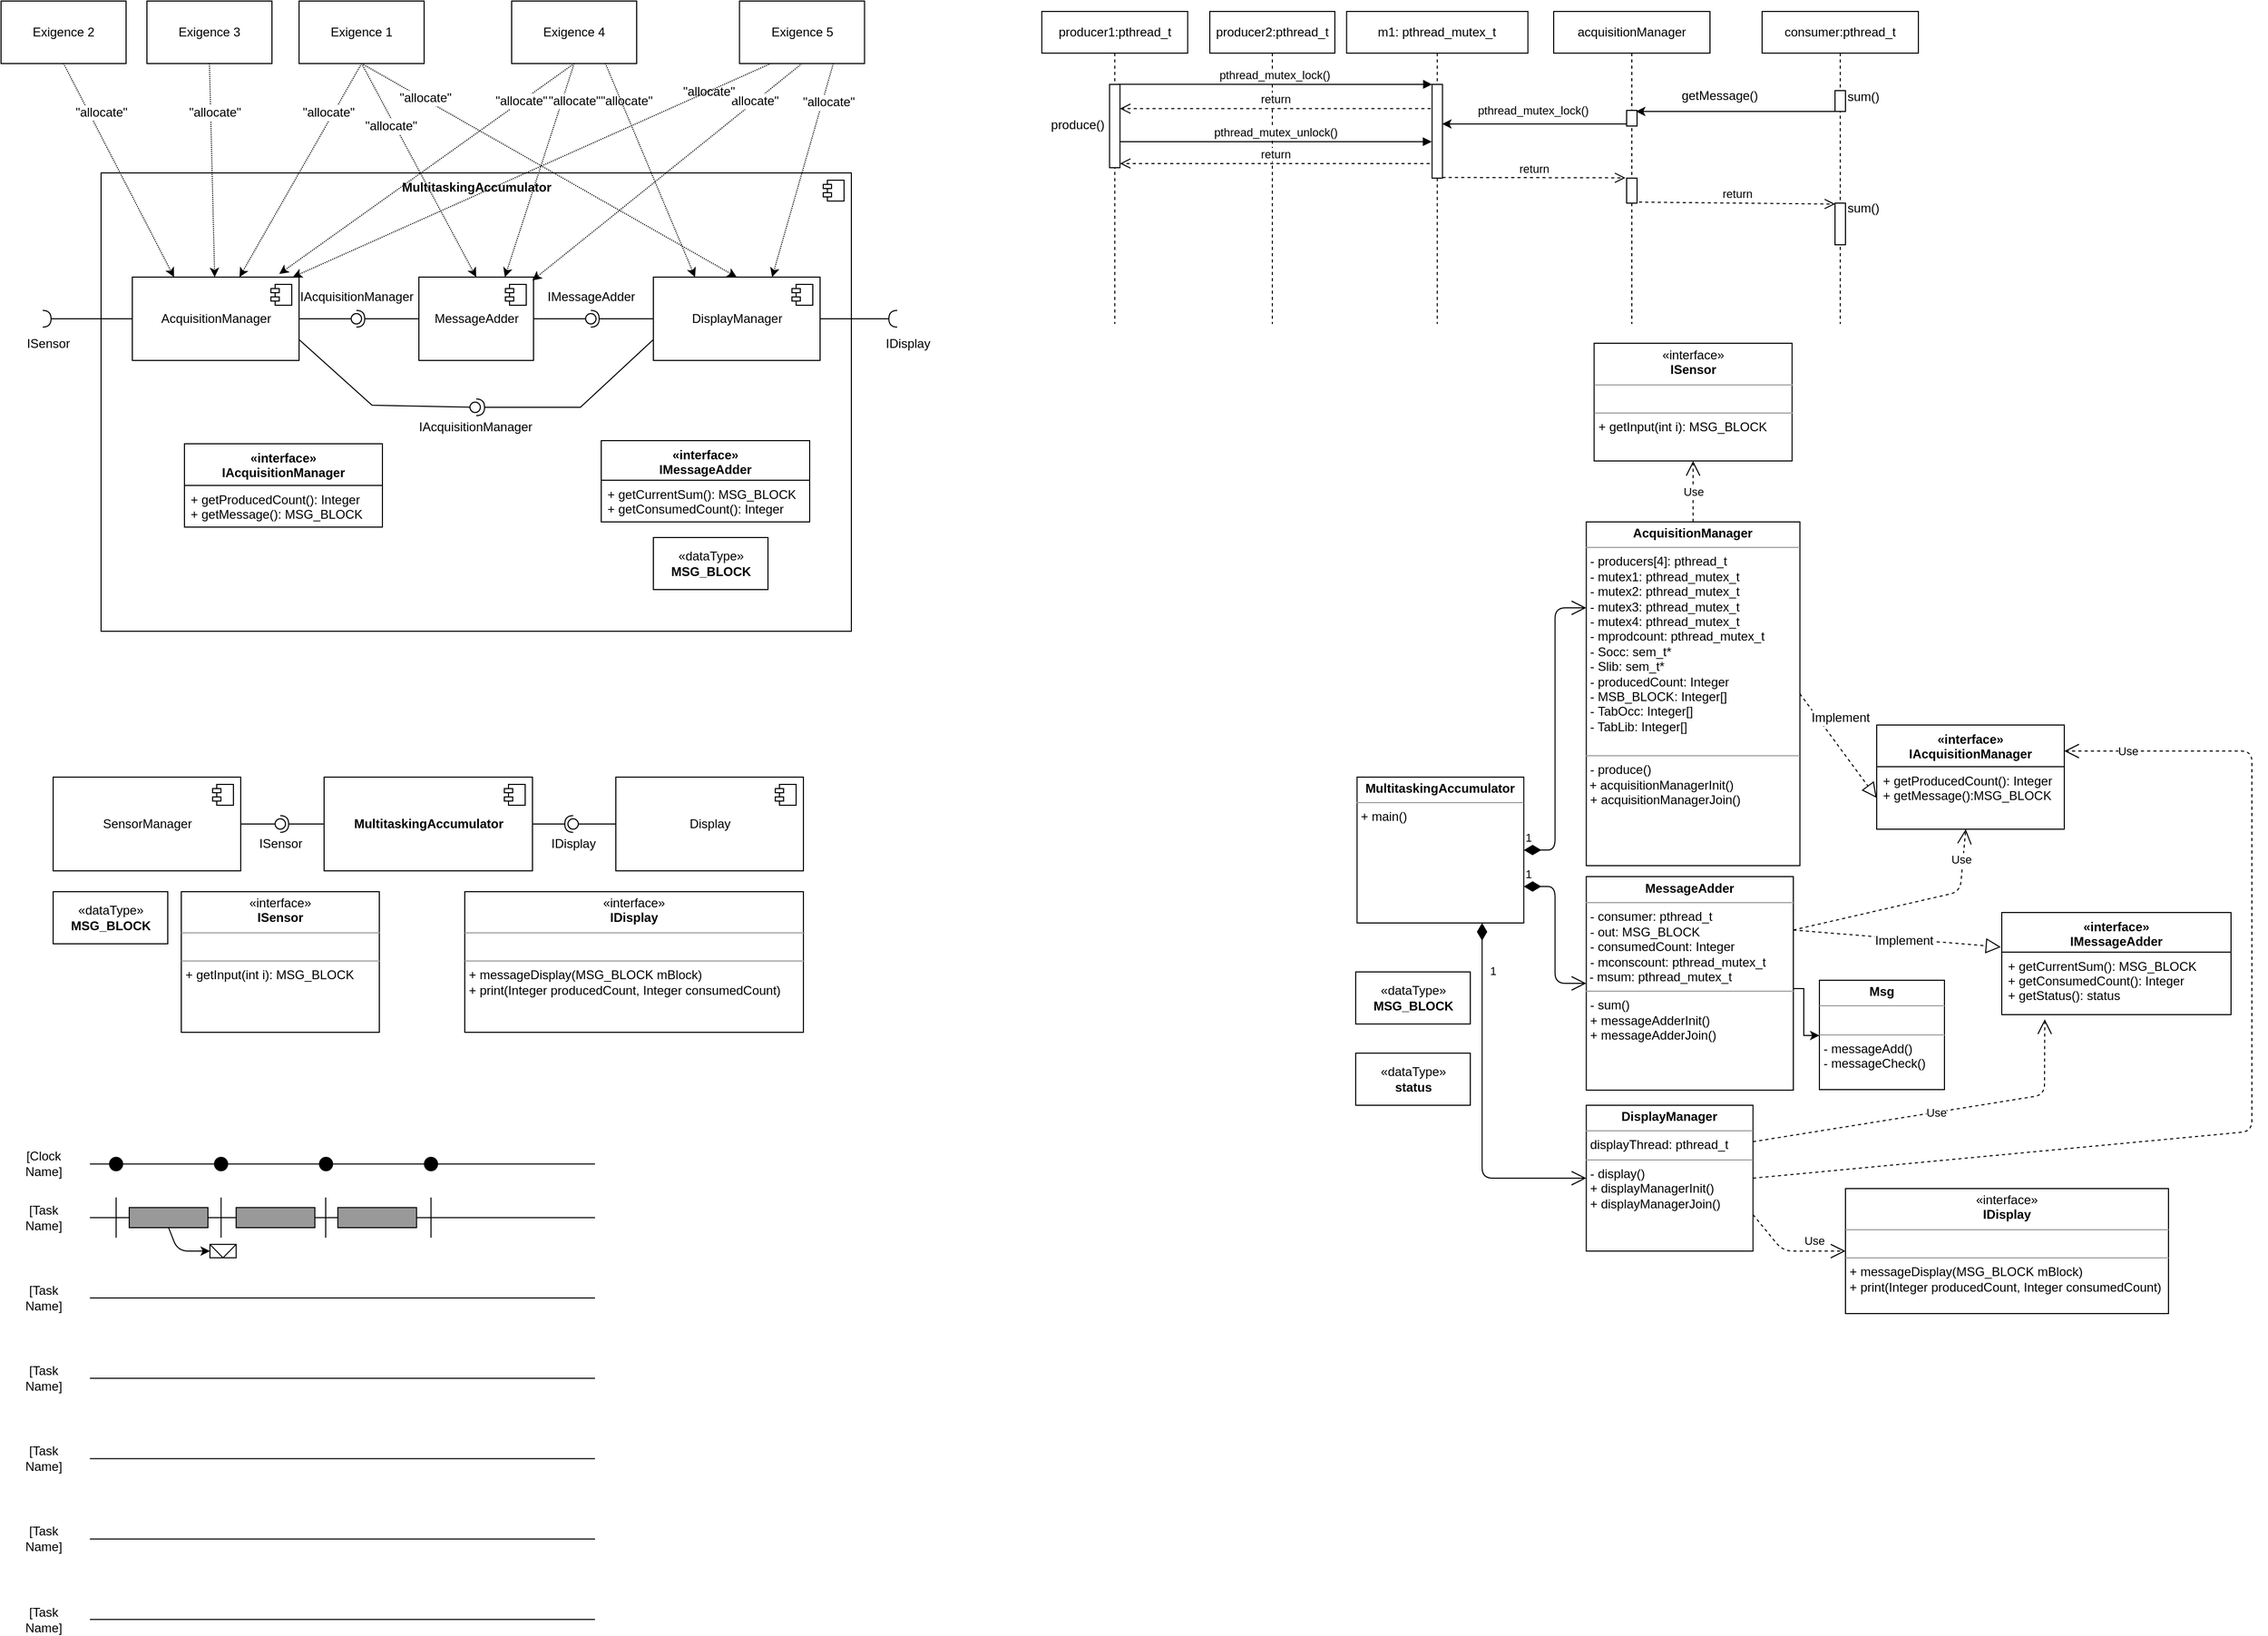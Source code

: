 <mxfile version="22.1.4" type="device">
  <diagram id="yeaqu1F34kHPNHF6mssP" name="Exercice Principal">
    <mxGraphModel dx="2959" dy="1809" grid="1" gridSize="10" guides="1" tooltips="1" connect="1" arrows="1" fold="1" page="1" pageScale="1" pageWidth="850" pageHeight="1100" math="0" shadow="0">
      <root>
        <mxCell id="0" />
        <mxCell id="1" parent="0" />
        <mxCell id="nDVz6QAk0CL7eOiTC_jA-3" value="" style="edgeStyle=orthogonalEdgeStyle;rounded=0;orthogonalLoop=1;jettySize=auto;html=1;" parent="1" source="fEL-3-x19ATJo7vxv6HR-24" target="nDVz6QAk0CL7eOiTC_jA-1" edge="1">
          <mxGeometry relative="1" as="geometry">
            <Array as="points">
              <mxPoint x="160" y="-12" />
              <mxPoint x="160" y="33" />
            </Array>
          </mxGeometry>
        </mxCell>
        <mxCell id="fEL-3-x19ATJo7vxv6HR-24" value="&lt;p style=&quot;margin: 0px ; margin-top: 4px ; text-align: center&quot;&gt;&lt;b&gt;MessageAdder&lt;/b&gt;&lt;/p&gt;&lt;hr size=&quot;1&quot;&gt;&lt;p style=&quot;margin: 0px ; margin-left: 4px&quot;&gt;- consumer: pthread_t&lt;/p&gt;&lt;p style=&quot;margin: 0px ; margin-left: 4px&quot;&gt;-&amp;nbsp;out&lt;span style=&quot;background-color: initial;&quot;&gt;: MSG_BLOCK&lt;/span&gt;&lt;/p&gt;&lt;p style=&quot;margin: 0px ; margin-left: 4px&quot;&gt;- consumedCount: Integer&lt;/p&gt;&lt;p style=&quot;margin: 0px ; margin-left: 4px&quot;&gt;-&amp;nbsp;mconscount:&amp;nbsp;pthread_mutex_t&lt;/p&gt;&amp;nbsp;- msum: pthread_mutex_t&lt;br&gt;&lt;hr size=&quot;1&quot;&gt;&lt;p style=&quot;margin: 0px ; margin-left: 4px&quot;&gt;- sum()&lt;/p&gt;&lt;p style=&quot;margin: 0px ; margin-left: 4px&quot;&gt;&lt;span&gt;+ messageAdderInit()&lt;/span&gt;&lt;br&gt;&lt;/p&gt;&lt;p style=&quot;margin: 0px ; margin-left: 4px&quot;&gt;+ messageAdderJoin()&lt;br&gt;&lt;/p&gt;" style="verticalAlign=top;align=left;overflow=fill;fontSize=12;fontFamily=Helvetica;html=1;shadow=0;" parent="1" vertex="1">
          <mxGeometry x="-48.71" y="-119.5" width="198.71" height="205" as="geometry" />
        </mxCell>
        <mxCell id="fEL-3-x19ATJo7vxv6HR-27" value="&lt;p style=&quot;margin: 0px ; margin-top: 4px ; text-align: center&quot;&gt;&lt;b&gt;MultitaskingAccumulator&lt;/b&gt;&lt;/p&gt;&lt;hr size=&quot;1&quot;&gt;&lt;p style=&quot;margin: 0px ; margin-left: 4px&quot;&gt;+ main()&lt;/p&gt;" style="verticalAlign=top;align=left;overflow=fill;fontSize=12;fontFamily=Helvetica;html=1;shadow=0;" parent="1" vertex="1">
          <mxGeometry x="-268.71" y="-215" width="160" height="140" as="geometry" />
        </mxCell>
        <mxCell id="fEL-3-x19ATJo7vxv6HR-35" value="1" style="endArrow=open;html=1;endSize=12;startArrow=diamondThin;startSize=14;startFill=1;edgeStyle=orthogonalEdgeStyle;align=left;verticalAlign=bottom;fillColor=#000000;entryX=0;entryY=0.25;entryDx=0;entryDy=0;exitX=1;exitY=0.5;exitDx=0;exitDy=0;" parent="1" source="fEL-3-x19ATJo7vxv6HR-27" target="fEL-3-x19ATJo7vxv6HR-54" edge="1">
          <mxGeometry x="-1" y="3" relative="1" as="geometry">
            <mxPoint x="-248.71" y="-15" as="sourcePoint" />
            <mxPoint x="-88.71" y="-15" as="targetPoint" />
          </mxGeometry>
        </mxCell>
        <mxCell id="fEL-3-x19ATJo7vxv6HR-39" value="1" style="endArrow=open;html=1;endSize=12;startArrow=diamondThin;startSize=14;startFill=1;edgeStyle=orthogonalEdgeStyle;align=left;verticalAlign=bottom;fillColor=#000000;exitX=1;exitY=0.75;exitDx=0;exitDy=0;" parent="1" source="fEL-3-x19ATJo7vxv6HR-27" target="fEL-3-x19ATJo7vxv6HR-24" edge="1">
          <mxGeometry x="-1" y="3" relative="1" as="geometry">
            <mxPoint x="-98.71" y="-135" as="sourcePoint" />
            <mxPoint x="-38.71" y="-172" as="targetPoint" />
          </mxGeometry>
        </mxCell>
        <mxCell id="fEL-3-x19ATJo7vxv6HR-54" value="&lt;p style=&quot;margin: 0px ; margin-top: 4px ; text-align: center&quot;&gt;&lt;b&gt;AcquisitionManager&lt;/b&gt;&lt;/p&gt;&lt;hr size=&quot;1&quot;&gt;&lt;p style=&quot;margin: 0px ; margin-left: 4px&quot;&gt;- producers[4]: pthread_t&lt;/p&gt;&lt;p style=&quot;border-color: var(--border-color); margin: 0px 0px 0px 4px;&quot;&gt;- mutex1: pthread_mutex_t&lt;/p&gt;&lt;p style=&quot;border-color: var(--border-color); margin: 0px 0px 0px 4px;&quot;&gt;- mutex2: pthread_mutex_t&lt;/p&gt;&lt;p style=&quot;border-color: var(--border-color); margin: 0px 0px 0px 4px;&quot;&gt;- mutex3: pthread_mutex_t&lt;/p&gt;&lt;p style=&quot;border-color: var(--border-color); margin: 0px 0px 0px 4px;&quot;&gt;- mutex4: pthread_mutex_t&lt;/p&gt;&lt;p style=&quot;border-color: var(--border-color); margin: 0px 0px 0px 4px;&quot;&gt;-&amp;nbsp;mprodcount: pthread_mutex_t&lt;/p&gt;&lt;p style=&quot;border-color: var(--border-color); margin: 0px 0px 0px 4px;&quot;&gt;- Socc: sem_t*&lt;/p&gt;&lt;p style=&quot;border-color: var(--border-color); margin: 0px 0px 0px 4px;&quot;&gt;- Slib: sem_t*&lt;/p&gt;&lt;p style=&quot;margin: 0px ; margin-left: 4px&quot;&gt;&lt;span style=&quot;background-color: initial;&quot;&gt;- producedCount: Integer&lt;/span&gt;&lt;/p&gt;&lt;p style=&quot;margin: 0px ; margin-left: 4px&quot;&gt;- MSB_BLOCK: Integer[]&lt;br&gt;&lt;/p&gt;&lt;p style=&quot;margin: 0px ; margin-left: 4px&quot;&gt;-&amp;nbsp;TabOcc: Integer[]&lt;/p&gt;&lt;p style=&quot;margin: 0px ; margin-left: 4px&quot;&gt;- TabLib: Integer[]&lt;/p&gt;&lt;p style=&quot;margin: 0px ; margin-left: 4px&quot;&gt;&lt;br&gt;&lt;/p&gt;&lt;hr size=&quot;1&quot;&gt;&lt;p style=&quot;margin: 0px ; margin-left: 4px&quot;&gt;- produce()&lt;/p&gt;&amp;nbsp;+ acquisitionManagerInit()&lt;br&gt;&lt;p style=&quot;margin: 0px ; margin-left: 4px&quot;&gt;+ acquisitionManagerJoin()&lt;/p&gt;" style="verticalAlign=top;align=left;overflow=fill;fontSize=12;fontFamily=Helvetica;html=1;shadow=0;" parent="1" vertex="1">
          <mxGeometry x="-48.71" y="-460" width="205" height="330" as="geometry" />
        </mxCell>
        <mxCell id="fEL-3-x19ATJo7vxv6HR-64" value="1" style="endArrow=open;html=1;endSize=12;startArrow=diamondThin;startSize=14;startFill=1;edgeStyle=orthogonalEdgeStyle;align=left;verticalAlign=bottom;fillColor=#000000;exitX=0.75;exitY=1;exitDx=0;exitDy=0;entryX=0;entryY=0.5;entryDx=0;entryDy=0;" parent="1" source="fEL-3-x19ATJo7vxv6HR-27" target="fEL-3-x19ATJo7vxv6HR-65" edge="1">
          <mxGeometry x="0.452" y="190" relative="1" as="geometry">
            <mxPoint x="-98.71" y="-100" as="sourcePoint" />
            <mxPoint x="-38.71" y="-25" as="targetPoint" />
            <mxPoint as="offset" />
          </mxGeometry>
        </mxCell>
        <mxCell id="fEL-3-x19ATJo7vxv6HR-65" value="&lt;p style=&quot;margin: 0px ; margin-top: 4px ; text-align: center&quot;&gt;&lt;b&gt;DisplayManager&lt;/b&gt;&lt;/p&gt;&lt;hr size=&quot;1&quot;&gt;&lt;p style=&quot;margin: 0px ; margin-left: 4px&quot;&gt;displayThread: pthread_t&lt;/p&gt;&lt;hr size=&quot;1&quot;&gt;&lt;p style=&quot;margin: 0px ; margin-left: 4px&quot;&gt;- display()&lt;/p&gt;&lt;p style=&quot;margin: 0px ; margin-left: 4px&quot;&gt;+ displayManagerInit()&lt;/p&gt;&lt;p style=&quot;margin: 0px ; margin-left: 4px&quot;&gt;+ displayManagerJoin()&lt;br&gt;&lt;/p&gt;" style="verticalAlign=top;align=left;overflow=fill;fontSize=12;fontFamily=Helvetica;html=1;shadow=0;" parent="1" vertex="1">
          <mxGeometry x="-48.71" y="100" width="160" height="140" as="geometry" />
        </mxCell>
        <mxCell id="fEL-3-x19ATJo7vxv6HR-66" value="«dataType»&lt;br&gt;&lt;b&gt;MSG_BLOCK&lt;/b&gt;&lt;b&gt;&lt;br&gt;&lt;/b&gt;" style="html=1;shadow=0;" parent="1" vertex="1">
          <mxGeometry x="-270" y="-28" width="110" height="50" as="geometry" />
        </mxCell>
        <mxCell id="pLuQ7xj04wKehVz2EtiJ-8" value="&lt;b&gt;MultitaskingAccumulator&lt;/b&gt;" style="html=1;" parent="1" vertex="1">
          <mxGeometry x="-1260" y="-215" width="200" height="90" as="geometry" />
        </mxCell>
        <mxCell id="pLuQ7xj04wKehVz2EtiJ-9" value="" style="shape=component;jettyWidth=8;jettyHeight=4;" parent="pLuQ7xj04wKehVz2EtiJ-8" vertex="1">
          <mxGeometry x="1" width="20" height="20" relative="1" as="geometry">
            <mxPoint x="-27" y="7" as="offset" />
          </mxGeometry>
        </mxCell>
        <mxCell id="pLuQ7xj04wKehVz2EtiJ-10" value="&lt;span style=&quot;text-align: left&quot;&gt;Display&lt;/span&gt;" style="html=1;" parent="1" vertex="1">
          <mxGeometry x="-980" y="-215" width="180" height="90" as="geometry" />
        </mxCell>
        <mxCell id="pLuQ7xj04wKehVz2EtiJ-11" value="" style="shape=component;jettyWidth=8;jettyHeight=4;" parent="pLuQ7xj04wKehVz2EtiJ-10" vertex="1">
          <mxGeometry x="1" width="20" height="20" relative="1" as="geometry">
            <mxPoint x="-27" y="7" as="offset" />
          </mxGeometry>
        </mxCell>
        <mxCell id="pLuQ7xj04wKehVz2EtiJ-12" value="&lt;div style=&quot;text-align: left&quot;&gt;&lt;span&gt;SensorManager&lt;/span&gt;&lt;/div&gt;" style="html=1;" parent="1" vertex="1">
          <mxGeometry x="-1520" y="-215" width="180" height="90" as="geometry" />
        </mxCell>
        <mxCell id="pLuQ7xj04wKehVz2EtiJ-13" value="" style="shape=component;jettyWidth=8;jettyHeight=4;" parent="pLuQ7xj04wKehVz2EtiJ-12" vertex="1">
          <mxGeometry x="1" width="20" height="20" relative="1" as="geometry">
            <mxPoint x="-27" y="7" as="offset" />
          </mxGeometry>
        </mxCell>
        <mxCell id="pLuQ7xj04wKehVz2EtiJ-14" value="" style="rounded=0;orthogonalLoop=1;jettySize=auto;html=1;endArrow=none;endFill=0;" parent="1" source="pLuQ7xj04wKehVz2EtiJ-12" target="pLuQ7xj04wKehVz2EtiJ-16" edge="1">
          <mxGeometry relative="1" as="geometry">
            <mxPoint x="-1270" y="-150" as="sourcePoint" />
          </mxGeometry>
        </mxCell>
        <mxCell id="pLuQ7xj04wKehVz2EtiJ-15" value="" style="rounded=0;orthogonalLoop=1;jettySize=auto;html=1;endArrow=halfCircle;endFill=0;entryX=0.5;entryY=0.5;entryDx=0;entryDy=0;endSize=6;strokeWidth=1;" parent="1" source="pLuQ7xj04wKehVz2EtiJ-8" target="pLuQ7xj04wKehVz2EtiJ-16" edge="1">
          <mxGeometry relative="1" as="geometry">
            <mxPoint x="-1250" y="-170" as="sourcePoint" />
          </mxGeometry>
        </mxCell>
        <mxCell id="pLuQ7xj04wKehVz2EtiJ-16" value="" style="ellipse;whiteSpace=wrap;html=1;fontFamily=Helvetica;fontSize=12;fontColor=#000000;align=center;strokeColor=#000000;fillColor=#ffffff;points=[];aspect=fixed;resizable=0;" parent="1" vertex="1">
          <mxGeometry x="-1307" y="-175" width="10" height="10" as="geometry" />
        </mxCell>
        <mxCell id="pLuQ7xj04wKehVz2EtiJ-18" value="" style="rounded=0;orthogonalLoop=1;jettySize=auto;html=1;endArrow=none;endFill=0;exitX=0;exitY=0.5;exitDx=0;exitDy=0;" parent="1" source="pLuQ7xj04wKehVz2EtiJ-10" target="pLuQ7xj04wKehVz2EtiJ-20" edge="1">
          <mxGeometry relative="1" as="geometry">
            <mxPoint x="-1050" y="-170" as="sourcePoint" />
          </mxGeometry>
        </mxCell>
        <mxCell id="pLuQ7xj04wKehVz2EtiJ-20" value="" style="ellipse;whiteSpace=wrap;html=1;fontFamily=Helvetica;fontSize=12;fontColor=#000000;align=center;strokeColor=#000000;fillColor=#ffffff;points=[];aspect=fixed;resizable=0;direction=north;" parent="1" vertex="1">
          <mxGeometry x="-1026" y="-175" width="10" height="10" as="geometry" />
        </mxCell>
        <mxCell id="pLuQ7xj04wKehVz2EtiJ-21" value="" style="rounded=0;orthogonalLoop=1;jettySize=auto;html=1;endArrow=halfCircle;endFill=0;entryX=0.5;entryY=0.5;entryDx=0;entryDy=0;endSize=6;strokeWidth=1;exitX=1;exitY=0.5;exitDx=0;exitDy=0;" parent="1" source="pLuQ7xj04wKehVz2EtiJ-8" target="pLuQ7xj04wKehVz2EtiJ-20" edge="1">
          <mxGeometry relative="1" as="geometry">
            <mxPoint x="-1080" y="-170" as="sourcePoint" />
            <mxPoint x="-1010" y="-170" as="targetPoint" />
            <Array as="points" />
          </mxGeometry>
        </mxCell>
        <mxCell id="pLuQ7xj04wKehVz2EtiJ-25" value="Text" style="text;html=1;align=center;verticalAlign=middle;resizable=0;points=[];;autosize=1;" parent="1" vertex="1">
          <mxGeometry x="-1327" y="-28" width="40" height="20" as="geometry" />
        </mxCell>
        <mxCell id="pLuQ7xj04wKehVz2EtiJ-26" value="&lt;p style=&quot;margin: 0px ; margin-top: 4px ; text-align: center&quot;&gt;«interface»&lt;br&gt;&lt;b&gt;ISensor&lt;/b&gt;&lt;/p&gt;&lt;hr size=&quot;1&quot;&gt;&lt;p style=&quot;margin: 0px ; margin-left: 4px&quot;&gt;&lt;br&gt;&lt;/p&gt;&lt;hr size=&quot;1&quot;&gt;&lt;p style=&quot;margin: 0px ; margin-left: 4px&quot;&gt;+ getInput(int i): MSG_BLOCK&lt;br&gt;&lt;/p&gt;" style="verticalAlign=top;align=left;overflow=fill;fontSize=12;fontFamily=Helvetica;html=1;" parent="1" vertex="1">
          <mxGeometry x="-1397" y="-105" width="190" height="135" as="geometry" />
        </mxCell>
        <mxCell id="pLuQ7xj04wKehVz2EtiJ-27" value="ISensor" style="text;html=1;align=center;" parent="1" vertex="1">
          <mxGeometry x="-1337" y="-165" width="70" height="30" as="geometry" />
        </mxCell>
        <mxCell id="pLuQ7xj04wKehVz2EtiJ-28" value="&lt;p style=&quot;margin: 0px ; margin-top: 4px ; text-align: center&quot;&gt;«interface»&lt;br&gt;&lt;b&gt;IDisplay&lt;/b&gt;&lt;/p&gt;&lt;hr size=&quot;1&quot;&gt;&lt;p style=&quot;margin: 0px ; margin-left: 4px&quot;&gt;&lt;br&gt;&lt;/p&gt;&lt;hr size=&quot;1&quot;&gt;&lt;p style=&quot;margin: 0px ; margin-left: 4px&quot;&gt;+ messageDisplay(MSG_BLOCK mBlock)&lt;br&gt;&lt;/p&gt;&lt;p style=&quot;margin: 0px ; margin-left: 4px&quot;&gt;+ print(Integer producedCount, Integer consumedCount)&lt;/p&gt;" style="verticalAlign=top;align=left;overflow=fill;fontSize=12;fontFamily=Helvetica;html=1;" parent="1" vertex="1">
          <mxGeometry x="-1125" y="-105" width="325" height="135" as="geometry" />
        </mxCell>
        <mxCell id="pLuQ7xj04wKehVz2EtiJ-31" value="«dataType»&lt;br&gt;&lt;b&gt;MSG_BLOCK&lt;/b&gt;" style="html=1;shadow=0;" parent="1" vertex="1">
          <mxGeometry x="-1520" y="-105" width="110" height="50" as="geometry" />
        </mxCell>
        <mxCell id="pLuQ7xj04wKehVz2EtiJ-34" value="IDisplay" style="text;html=1;align=center;" parent="1" vertex="1">
          <mxGeometry x="-1056" y="-165" width="70" height="30" as="geometry" />
        </mxCell>
        <mxCell id="pLuQ7xj04wKehVz2EtiJ-39" value="&lt;b&gt;MultitaskingAccumulator&lt;/b&gt;" style="html=1;verticalAlign=top;" parent="1" vertex="1">
          <mxGeometry x="-1474" y="-795" width="720" height="440" as="geometry" />
        </mxCell>
        <mxCell id="pLuQ7xj04wKehVz2EtiJ-40" value="" style="shape=component;jettyWidth=8;jettyHeight=4;" parent="pLuQ7xj04wKehVz2EtiJ-39" vertex="1">
          <mxGeometry x="1" width="20" height="20" relative="1" as="geometry">
            <mxPoint x="-27" y="7" as="offset" />
          </mxGeometry>
        </mxCell>
        <mxCell id="pLuQ7xj04wKehVz2EtiJ-41" value="&lt;span style=&quot;text-align: left&quot;&gt;MessageAdder&lt;/span&gt;" style="html=1;" parent="pLuQ7xj04wKehVz2EtiJ-39" vertex="1">
          <mxGeometry x="305" y="100" width="110" height="80" as="geometry" />
        </mxCell>
        <mxCell id="pLuQ7xj04wKehVz2EtiJ-42" value="" style="shape=component;jettyWidth=8;jettyHeight=4;" parent="pLuQ7xj04wKehVz2EtiJ-41" vertex="1">
          <mxGeometry x="1" width="20" height="20" relative="1" as="geometry">
            <mxPoint x="-27" y="7" as="offset" />
          </mxGeometry>
        </mxCell>
        <mxCell id="pLuQ7xj04wKehVz2EtiJ-43" value="&lt;span style=&quot;text-align: left&quot;&gt;DisplayManager&lt;/span&gt;" style="html=1;" parent="pLuQ7xj04wKehVz2EtiJ-39" vertex="1">
          <mxGeometry x="530" y="100" width="160" height="80" as="geometry" />
        </mxCell>
        <mxCell id="pLuQ7xj04wKehVz2EtiJ-44" value="" style="shape=component;jettyWidth=8;jettyHeight=4;" parent="pLuQ7xj04wKehVz2EtiJ-43" vertex="1">
          <mxGeometry x="1" width="20" height="20" relative="1" as="geometry">
            <mxPoint x="-27" y="7" as="offset" />
          </mxGeometry>
        </mxCell>
        <mxCell id="pLuQ7xj04wKehVz2EtiJ-45" value="&lt;div style=&quot;text-align: left&quot;&gt;AcquisitionManager&lt;br&gt;&lt;/div&gt;" style="html=1;" parent="pLuQ7xj04wKehVz2EtiJ-39" vertex="1">
          <mxGeometry x="30" y="100" width="160" height="80" as="geometry" />
        </mxCell>
        <mxCell id="pLuQ7xj04wKehVz2EtiJ-46" value="" style="shape=component;jettyWidth=8;jettyHeight=4;" parent="pLuQ7xj04wKehVz2EtiJ-45" vertex="1">
          <mxGeometry x="1" width="20" height="20" relative="1" as="geometry">
            <mxPoint x="-27" y="7" as="offset" />
          </mxGeometry>
        </mxCell>
        <mxCell id="pLuQ7xj04wKehVz2EtiJ-47" value="" style="rounded=0;orthogonalLoop=1;jettySize=auto;html=1;endArrow=none;endFill=0;" parent="pLuQ7xj04wKehVz2EtiJ-39" source="pLuQ7xj04wKehVz2EtiJ-45" target="pLuQ7xj04wKehVz2EtiJ-49" edge="1">
          <mxGeometry relative="1" as="geometry">
            <mxPoint x="165.246" y="225" as="sourcePoint" />
          </mxGeometry>
        </mxCell>
        <mxCell id="pLuQ7xj04wKehVz2EtiJ-48" value="" style="rounded=0;orthogonalLoop=1;jettySize=auto;html=1;endArrow=halfCircle;endFill=0;entryX=0.5;entryY=0.5;entryDx=0;entryDy=0;endSize=6;strokeWidth=1;" parent="pLuQ7xj04wKehVz2EtiJ-39" source="pLuQ7xj04wKehVz2EtiJ-41" target="pLuQ7xj04wKehVz2EtiJ-49" edge="1">
          <mxGeometry relative="1" as="geometry">
            <mxPoint x="188.852" y="205" as="sourcePoint" />
          </mxGeometry>
        </mxCell>
        <mxCell id="pLuQ7xj04wKehVz2EtiJ-49" value="" style="ellipse;whiteSpace=wrap;html=1;fontFamily=Helvetica;fontSize=12;fontColor=#000000;align=center;strokeColor=#000000;fillColor=#ffffff;points=[];aspect=fixed;resizable=0;" parent="pLuQ7xj04wKehVz2EtiJ-39" vertex="1">
          <mxGeometry x="240" y="135" width="10" height="10" as="geometry" />
        </mxCell>
        <mxCell id="pLuQ7xj04wKehVz2EtiJ-50" value="" style="rounded=0;orthogonalLoop=1;jettySize=auto;html=1;endArrow=none;endFill=0;" parent="pLuQ7xj04wKehVz2EtiJ-39" source="pLuQ7xj04wKehVz2EtiJ-41" target="pLuQ7xj04wKehVz2EtiJ-51" edge="1">
          <mxGeometry relative="1" as="geometry">
            <mxPoint x="424.918" y="205" as="sourcePoint" />
          </mxGeometry>
        </mxCell>
        <mxCell id="pLuQ7xj04wKehVz2EtiJ-51" value="" style="ellipse;whiteSpace=wrap;html=1;fontFamily=Helvetica;fontSize=12;fontColor=#000000;align=center;strokeColor=#000000;fillColor=#ffffff;points=[];aspect=fixed;resizable=0;direction=north;" parent="pLuQ7xj04wKehVz2EtiJ-39" vertex="1">
          <mxGeometry x="465" y="135" width="10" height="10" as="geometry" />
        </mxCell>
        <mxCell id="pLuQ7xj04wKehVz2EtiJ-52" value="" style="rounded=0;orthogonalLoop=1;jettySize=auto;html=1;endArrow=halfCircle;endFill=0;endSize=6;strokeWidth=1;exitX=0;exitY=0.5;exitDx=0;exitDy=0;" parent="pLuQ7xj04wKehVz2EtiJ-39" source="pLuQ7xj04wKehVz2EtiJ-43" edge="1">
          <mxGeometry relative="1" as="geometry">
            <mxPoint x="419" y="140" as="sourcePoint" />
            <mxPoint x="470" y="140" as="targetPoint" />
            <Array as="points" />
          </mxGeometry>
        </mxCell>
        <mxCell id="pLuQ7xj04wKehVz2EtiJ-101" value="" style="rounded=0;orthogonalLoop=1;jettySize=auto;html=1;endArrow=none;endFill=0;exitX=1;exitY=0.75;exitDx=0;exitDy=0;" parent="pLuQ7xj04wKehVz2EtiJ-39" source="pLuQ7xj04wKehVz2EtiJ-45" target="pLuQ7xj04wKehVz2EtiJ-102" edge="1">
          <mxGeometry relative="1" as="geometry">
            <mxPoint x="400" y="225" as="sourcePoint" />
            <Array as="points">
              <mxPoint x="260" y="223" />
            </Array>
          </mxGeometry>
        </mxCell>
        <mxCell id="pLuQ7xj04wKehVz2EtiJ-102" value="" style="ellipse;whiteSpace=wrap;html=1;fontFamily=Helvetica;fontSize=12;fontColor=#000000;align=center;strokeColor=#000000;fillColor=#ffffff;points=[];aspect=fixed;resizable=0;direction=north;" parent="pLuQ7xj04wKehVz2EtiJ-39" vertex="1">
          <mxGeometry x="354" y="220" width="10" height="10" as="geometry" />
        </mxCell>
        <mxCell id="pLuQ7xj04wKehVz2EtiJ-103" value="" style="rounded=0;orthogonalLoop=1;jettySize=auto;html=1;endArrow=halfCircle;endFill=0;endSize=6;strokeWidth=1;exitX=0;exitY=0.75;exitDx=0;exitDy=0;" parent="pLuQ7xj04wKehVz2EtiJ-39" source="pLuQ7xj04wKehVz2EtiJ-43" edge="1">
          <mxGeometry relative="1" as="geometry">
            <mxPoint x="320" y="225" as="sourcePoint" />
            <mxPoint x="360" y="225" as="targetPoint" />
            <Array as="points">
              <mxPoint x="460" y="225" />
            </Array>
          </mxGeometry>
        </mxCell>
        <mxCell id="pLuQ7xj04wKehVz2EtiJ-104" value="IAcquisitionManager" style="text;html=1;align=center;" parent="pLuQ7xj04wKehVz2EtiJ-39" vertex="1">
          <mxGeometry x="324" y="230" width="70" height="30" as="geometry" />
        </mxCell>
        <mxCell id="pLuQ7xj04wKehVz2EtiJ-110" value="«interface»&#xa;IAcquisitionManager" style="swimlane;fontStyle=1;align=center;verticalAlign=top;childLayout=stackLayout;horizontal=1;startSize=40;horizontalStack=0;resizeParent=1;resizeParentMax=0;resizeLast=0;collapsible=1;marginBottom=0;shadow=0;" parent="pLuQ7xj04wKehVz2EtiJ-39" vertex="1">
          <mxGeometry x="80" y="260" width="190" height="80" as="geometry" />
        </mxCell>
        <mxCell id="pLuQ7xj04wKehVz2EtiJ-111" value="+ getProducedCount(): Integer&#xa;+ getMessage(): MSG_BLOCK&#xa; &#xa;&#xa;&#xa;" style="text;strokeColor=none;fillColor=none;align=left;verticalAlign=top;spacingLeft=4;spacingRight=4;overflow=hidden;rotatable=0;points=[[0,0.5],[1,0.5]];portConstraint=eastwest;" parent="pLuQ7xj04wKehVz2EtiJ-110" vertex="1">
          <mxGeometry y="40" width="190" height="40" as="geometry" />
        </mxCell>
        <mxCell id="pLuQ7xj04wKehVz2EtiJ-113" value="«interface»&#xa;IMessageAdder" style="swimlane;fontStyle=1;align=center;verticalAlign=top;childLayout=stackLayout;horizontal=1;startSize=38;horizontalStack=0;resizeParent=1;resizeParentMax=0;resizeLast=0;collapsible=1;marginBottom=0;shadow=0;" parent="pLuQ7xj04wKehVz2EtiJ-39" vertex="1">
          <mxGeometry x="480" y="257" width="200" height="78" as="geometry" />
        </mxCell>
        <mxCell id="pLuQ7xj04wKehVz2EtiJ-114" value="+ getCurrentSum(): MSG_BLOCK&#xa;+ getConsumedCount(): Integer&#xa;&#xa;" style="text;strokeColor=none;fillColor=none;align=left;verticalAlign=top;spacingLeft=4;spacingRight=4;overflow=hidden;rotatable=0;points=[[0,0.5],[1,0.5]];portConstraint=eastwest;" parent="pLuQ7xj04wKehVz2EtiJ-113" vertex="1">
          <mxGeometry y="38" width="200" height="40" as="geometry" />
        </mxCell>
        <mxCell id="pLuQ7xj04wKehVz2EtiJ-116" value="IAcquisitionManager" style="text;html=1;align=center;" parent="pLuQ7xj04wKehVz2EtiJ-39" vertex="1">
          <mxGeometry x="190" y="105" width="110" height="30" as="geometry" />
        </mxCell>
        <mxCell id="pLuQ7xj04wKehVz2EtiJ-117" value="IMessageAdder" style="text;html=1;align=center;" parent="pLuQ7xj04wKehVz2EtiJ-39" vertex="1">
          <mxGeometry x="435" y="105" width="70" height="30" as="geometry" />
        </mxCell>
        <mxCell id="pLuQ7xj04wKehVz2EtiJ-122" value="«dataType»&lt;br&gt;&lt;b&gt;MSG_BLOCK&lt;/b&gt;" style="html=1;shadow=0;" parent="pLuQ7xj04wKehVz2EtiJ-39" vertex="1">
          <mxGeometry x="530" y="350" width="110" height="50" as="geometry" />
        </mxCell>
        <mxCell id="pLuQ7xj04wKehVz2EtiJ-56" value="" style="rounded=0;orthogonalLoop=1;jettySize=auto;html=1;endArrow=halfCircle;endFill=0;endSize=6;strokeWidth=1;exitX=0;exitY=0.5;exitDx=0;exitDy=0;" parent="1" source="pLuQ7xj04wKehVz2EtiJ-45" edge="1">
          <mxGeometry relative="1" as="geometry">
            <mxPoint x="-1423" y="-490" as="sourcePoint" />
            <mxPoint x="-1530" y="-655" as="targetPoint" />
          </mxGeometry>
        </mxCell>
        <mxCell id="pLuQ7xj04wKehVz2EtiJ-58" value="ISensor" style="text;html=1;align=center;" parent="1" vertex="1">
          <mxGeometry x="-1560" y="-645" width="70" height="30" as="geometry" />
        </mxCell>
        <mxCell id="pLuQ7xj04wKehVz2EtiJ-62" value="" style="rounded=0;orthogonalLoop=1;jettySize=auto;html=1;endArrow=halfCircle;endFill=0;endSize=6;strokeWidth=1;exitX=1;exitY=0.5;exitDx=0;exitDy=0;" parent="1" source="pLuQ7xj04wKehVz2EtiJ-43" edge="1">
          <mxGeometry relative="1" as="geometry">
            <mxPoint x="-850" y="60" as="sourcePoint" />
            <mxPoint x="-710" y="-655" as="targetPoint" />
            <Array as="points" />
          </mxGeometry>
        </mxCell>
        <mxCell id="pLuQ7xj04wKehVz2EtiJ-54" value="IDisplay" style="text;html=1;align=center;" parent="1" vertex="1">
          <mxGeometry x="-741.334" y="-645" width="82.623" height="30" as="geometry" />
        </mxCell>
        <mxCell id="pLuQ7xj04wKehVz2EtiJ-148" value="«interface»&#xa;IAcquisitionManager" style="swimlane;fontStyle=1;align=center;verticalAlign=top;childLayout=stackLayout;horizontal=1;startSize=40;horizontalStack=0;resizeParent=1;resizeParentMax=0;resizeLast=0;collapsible=1;marginBottom=0;shadow=0;" parent="1" vertex="1">
          <mxGeometry x="230" y="-265" width="180" height="100" as="geometry" />
        </mxCell>
        <mxCell id="pLuQ7xj04wKehVz2EtiJ-149" value="+ getProducedCount(): Integer&#xa;+ getMessage():MSG_BLOCK&#xa;&#xa;&#xa;&#xa;" style="text;strokeColor=none;fillColor=none;align=left;verticalAlign=top;spacingLeft=4;spacingRight=4;overflow=hidden;rotatable=0;points=[[0,0.5],[1,0.5]];portConstraint=eastwest;" parent="pLuQ7xj04wKehVz2EtiJ-148" vertex="1">
          <mxGeometry y="40" width="180" height="60" as="geometry" />
        </mxCell>
        <mxCell id="pLuQ7xj04wKehVz2EtiJ-150" value="«interface»&#xa;IMessageAdder" style="swimlane;fontStyle=1;align=center;verticalAlign=top;childLayout=stackLayout;horizontal=1;startSize=38;horizontalStack=0;resizeParent=1;resizeParentMax=0;resizeLast=0;collapsible=1;marginBottom=0;shadow=0;" parent="1" vertex="1">
          <mxGeometry x="350" y="-85" width="220" height="98" as="geometry" />
        </mxCell>
        <mxCell id="fXRlClugTOTBc5S8y01M-6" value="+ getCurrentSum(): MSG_BLOCK&#xa;+ getConsumedCount(): Integer&#xa;+ getStatus(): status" style="text;strokeColor=none;fillColor=none;align=left;verticalAlign=top;spacingLeft=4;spacingRight=4;overflow=hidden;rotatable=0;points=[[0,0.5],[1,0.5]];portConstraint=eastwest;" parent="pLuQ7xj04wKehVz2EtiJ-150" vertex="1">
          <mxGeometry y="38" width="220" height="60" as="geometry" />
        </mxCell>
        <mxCell id="pLuQ7xj04wKehVz2EtiJ-153" value="" style="endArrow=block;dashed=1;endFill=0;endSize=12;html=1;entryX=0;entryY=0.5;entryDx=0;entryDy=0;exitX=1;exitY=0.5;exitDx=0;exitDy=0;" parent="1" source="fEL-3-x19ATJo7vxv6HR-54" target="pLuQ7xj04wKehVz2EtiJ-149" edge="1">
          <mxGeometry width="160" relative="1" as="geometry">
            <mxPoint x="40" y="255" as="sourcePoint" />
            <mxPoint x="200" y="255" as="targetPoint" />
          </mxGeometry>
        </mxCell>
        <mxCell id="Lbqkt2lzDJ4rxtl4HgO9-1" value="Implement" style="text;html=1;align=center;verticalAlign=middle;resizable=0;points=[];;labelBackgroundColor=#ffffff;" parent="pLuQ7xj04wKehVz2EtiJ-153" vertex="1" connectable="0">
          <mxGeometry x="-0.009" y="1" relative="1" as="geometry">
            <mxPoint x="0.94" y="-26.64" as="offset" />
          </mxGeometry>
        </mxCell>
        <mxCell id="pLuQ7xj04wKehVz2EtiJ-154" value="" style="endArrow=block;dashed=1;endFill=0;endSize=12;html=1;exitX=1;exitY=0.25;exitDx=0;exitDy=0;entryX=-0.004;entryY=-0.081;entryDx=0;entryDy=0;entryPerimeter=0;" parent="1" source="fEL-3-x19ATJo7vxv6HR-24" target="fXRlClugTOTBc5S8y01M-6" edge="1">
          <mxGeometry width="160" relative="1" as="geometry">
            <mxPoint x="166.29" y="-192.5" as="sourcePoint" />
            <mxPoint x="240" y="-195" as="targetPoint" />
          </mxGeometry>
        </mxCell>
        <mxCell id="Lbqkt2lzDJ4rxtl4HgO9-2" value="Implement" style="text;html=1;align=center;verticalAlign=middle;resizable=0;points=[];;labelBackgroundColor=#ffffff;" parent="pLuQ7xj04wKehVz2EtiJ-154" vertex="1" connectable="0">
          <mxGeometry x="0.477" y="2" relative="1" as="geometry">
            <mxPoint x="-41.89" as="offset" />
          </mxGeometry>
        </mxCell>
        <mxCell id="pLuQ7xj04wKehVz2EtiJ-155" value="Use" style="endArrow=open;endSize=12;dashed=1;html=1;exitX=1;exitY=0.5;exitDx=0;exitDy=0;entryX=1;entryY=0.25;entryDx=0;entryDy=0;rounded=1;" parent="1" source="fEL-3-x19ATJo7vxv6HR-65" target="pLuQ7xj04wKehVz2EtiJ-148" edge="1">
          <mxGeometry x="0.881" width="160" relative="1" as="geometry">
            <mxPoint x="150" y="245" as="sourcePoint" />
            <mxPoint x="310" y="245" as="targetPoint" />
            <Array as="points">
              <mxPoint x="590" y="125" />
              <mxPoint x="590" y="-240" />
            </Array>
            <mxPoint as="offset" />
          </mxGeometry>
        </mxCell>
        <mxCell id="pLuQ7xj04wKehVz2EtiJ-156" value="Use" style="endArrow=open;endSize=12;dashed=1;html=1;exitX=1;exitY=0.25;exitDx=0;exitDy=0;" parent="1" source="fEL-3-x19ATJo7vxv6HR-24" target="pLuQ7xj04wKehVz2EtiJ-148" edge="1">
          <mxGeometry x="0.548" y="20" width="160" relative="1" as="geometry">
            <mxPoint x="180" y="-105" as="sourcePoint" />
            <mxPoint x="340" y="-105" as="targetPoint" />
            <Array as="points">
              <mxPoint x="310" y="-105" />
            </Array>
            <mxPoint x="20" y="-20" as="offset" />
          </mxGeometry>
        </mxCell>
        <mxCell id="pLuQ7xj04wKehVz2EtiJ-157" value="Use" style="endArrow=open;endSize=12;dashed=1;html=1;exitX=1;exitY=0.25;exitDx=0;exitDy=0;entryX=0.508;entryY=1.008;entryDx=0;entryDy=0;entryPerimeter=0;" parent="1" source="fEL-3-x19ATJo7vxv6HR-65" edge="1">
          <mxGeometry width="160" relative="1" as="geometry">
            <mxPoint x="121.29" y="-50" as="sourcePoint" />
            <mxPoint x="391.28" y="17.496" as="targetPoint" />
            <Array as="points">
              <mxPoint x="391" y="90" />
            </Array>
          </mxGeometry>
        </mxCell>
        <mxCell id="pLuQ7xj04wKehVz2EtiJ-158" value="&lt;p style=&quot;margin: 0px ; margin-top: 4px ; text-align: center&quot;&gt;«interface»&lt;br&gt;&lt;b&gt;ISensor&lt;/b&gt;&lt;/p&gt;&lt;hr size=&quot;1&quot;&gt;&lt;p style=&quot;margin: 0px ; margin-left: 4px&quot;&gt;&lt;br&gt;&lt;/p&gt;&lt;hr size=&quot;1&quot;&gt;&lt;p style=&quot;margin: 0px ; margin-left: 4px&quot;&gt;+ getInput(int i): MSG_BLOCK&lt;br&gt;&lt;/p&gt;" style="verticalAlign=top;align=left;overflow=fill;fontSize=12;fontFamily=Helvetica;html=1;" parent="1" vertex="1">
          <mxGeometry x="-41.21" y="-631.5" width="190" height="113" as="geometry" />
        </mxCell>
        <mxCell id="pLuQ7xj04wKehVz2EtiJ-159" value="&lt;p style=&quot;margin: 0px ; margin-top: 4px ; text-align: center&quot;&gt;«interface»&lt;br&gt;&lt;b&gt;IDisplay&lt;/b&gt;&lt;/p&gt;&lt;hr size=&quot;1&quot;&gt;&lt;p style=&quot;margin: 0px ; margin-left: 4px&quot;&gt;&lt;br&gt;&lt;/p&gt;&lt;hr size=&quot;1&quot;&gt;&lt;p style=&quot;margin: 0px ; margin-left: 4px&quot;&gt;+ messageDisplay(MSG_BLOCK mBlock)&lt;br&gt;&lt;/p&gt;&lt;p style=&quot;margin: 0px ; margin-left: 4px&quot;&gt;+ print(Integer producedCount, Integer consumedCount)&lt;br&gt;&lt;/p&gt;" style="verticalAlign=top;align=left;overflow=fill;fontSize=12;fontFamily=Helvetica;html=1;" parent="1" vertex="1">
          <mxGeometry x="200" y="180" width="310" height="120" as="geometry" />
        </mxCell>
        <mxCell id="pLuQ7xj04wKehVz2EtiJ-160" value="Use" style="endArrow=open;endSize=12;dashed=1;html=1;exitX=1;exitY=0.75;exitDx=0;exitDy=0;entryX=0;entryY=0.5;entryDx=0;entryDy=0;" parent="1" source="fEL-3-x19ATJo7vxv6HR-65" target="pLuQ7xj04wKehVz2EtiJ-159" edge="1">
          <mxGeometry x="0.43" y="10" width="160" relative="1" as="geometry">
            <mxPoint x="121.29" y="145" as="sourcePoint" />
            <mxPoint x="321.28" y="50.32" as="targetPoint" />
            <Array as="points">
              <mxPoint x="140" y="240" />
            </Array>
            <mxPoint as="offset" />
          </mxGeometry>
        </mxCell>
        <mxCell id="pLuQ7xj04wKehVz2EtiJ-161" value="Use" style="endArrow=open;endSize=12;dashed=1;html=1;exitX=0.5;exitY=0;exitDx=0;exitDy=0;entryX=0.5;entryY=1;entryDx=0;entryDy=0;" parent="1" source="fEL-3-x19ATJo7vxv6HR-54" target="pLuQ7xj04wKehVz2EtiJ-158" edge="1">
          <mxGeometry width="160" relative="1" as="geometry">
            <mxPoint x="121.29" y="-50" as="sourcePoint" />
            <mxPoint x="270" y="-135" as="targetPoint" />
          </mxGeometry>
        </mxCell>
        <mxCell id="nDVz6QAk0CL7eOiTC_jA-1" value="&lt;p style=&quot;margin: 0px ; margin-top: 4px ; text-align: center&quot;&gt;&lt;b&gt;Msg&lt;/b&gt;&lt;/p&gt;&lt;hr size=&quot;1&quot;&gt;&lt;p style=&quot;margin: 0px ; margin-left: 4px&quot;&gt;&lt;br&gt;&lt;/p&gt;&lt;hr size=&quot;1&quot;&gt;&lt;p style=&quot;margin: 0px ; margin-left: 4px&quot;&gt;&lt;span&gt;- messageAdd()&lt;/span&gt;&lt;/p&gt;&lt;p style=&quot;margin: 0px ; margin-left: 4px&quot;&gt;&lt;span&gt;- messageCheck()&lt;/span&gt;&lt;br&gt;&lt;/p&gt;" style="verticalAlign=top;align=left;overflow=fill;fontSize=12;fontFamily=Helvetica;html=1;shadow=0;" parent="1" vertex="1">
          <mxGeometry x="175.0" y="-20" width="120" height="105" as="geometry" />
        </mxCell>
        <mxCell id="sWfBH13LbjcDb2dTJ5xe-1" value="Exigence 1" style="rounded=0;whiteSpace=wrap;html=1;" parent="1" vertex="1">
          <mxGeometry x="-1284" y="-960" width="120" height="60" as="geometry" />
        </mxCell>
        <mxCell id="sWfBH13LbjcDb2dTJ5xe-2" value="" style="endArrow=classic;html=1;exitX=0.5;exitY=1;exitDx=0;exitDy=0;dashed=1;dashPattern=1 1;" parent="1" source="sWfBH13LbjcDb2dTJ5xe-1" target="pLuQ7xj04wKehVz2EtiJ-45" edge="1">
          <mxGeometry width="50" height="50" relative="1" as="geometry">
            <mxPoint x="-1580" y="-265" as="sourcePoint" />
            <mxPoint x="-1510" y="-315" as="targetPoint" />
          </mxGeometry>
        </mxCell>
        <mxCell id="sWfBH13LbjcDb2dTJ5xe-3" value="&quot;allocate&quot;" style="text;html=1;align=center;verticalAlign=middle;resizable=0;points=[];;labelBackgroundColor=#ffffff;" parent="sWfBH13LbjcDb2dTJ5xe-2" vertex="1" connectable="0">
          <mxGeometry x="-0.388" relative="1" as="geometry">
            <mxPoint x="3.4" y="-16.08" as="offset" />
          </mxGeometry>
        </mxCell>
        <mxCell id="qqK9oZsPi8CkOc17uRQG-1" value="producer1:pthread_t" style="shape=umlLifeline;perimeter=lifelinePerimeter;whiteSpace=wrap;html=1;container=1;collapsible=0;recursiveResize=0;outlineConnect=0;" parent="1" vertex="1">
          <mxGeometry x="-571.21" y="-950.0" width="140" height="300" as="geometry" />
        </mxCell>
        <mxCell id="qqK9oZsPi8CkOc17uRQG-8" value="" style="html=1;points=[];perimeter=orthogonalPerimeter;" parent="qqK9oZsPi8CkOc17uRQG-1" vertex="1">
          <mxGeometry x="65" y="70" width="10" height="80" as="geometry" />
        </mxCell>
        <mxCell id="qqK9oZsPi8CkOc17uRQG-2" value="producer2:pthread_t" style="shape=umlLifeline;perimeter=lifelinePerimeter;whiteSpace=wrap;html=1;container=1;collapsible=0;recursiveResize=0;outlineConnect=0;" parent="1" vertex="1">
          <mxGeometry x="-410" y="-950.0" width="120" height="300" as="geometry" />
        </mxCell>
        <mxCell id="qqK9oZsPi8CkOc17uRQG-3" value="consumer:pthread_t" style="shape=umlLifeline;perimeter=lifelinePerimeter;whiteSpace=wrap;html=1;container=1;collapsible=0;recursiveResize=0;outlineConnect=0;" parent="1" vertex="1">
          <mxGeometry x="120" y="-950" width="150" height="300" as="geometry" />
        </mxCell>
        <mxCell id="qqK9oZsPi8CkOc17uRQG-24" value="" style="html=1;points=[];perimeter=orthogonalPerimeter;" parent="qqK9oZsPi8CkOc17uRQG-3" vertex="1">
          <mxGeometry x="70" y="76" width="10" height="20" as="geometry" />
        </mxCell>
        <mxCell id="qqK9oZsPi8CkOc17uRQG-25" value="" style="html=1;points=[];perimeter=orthogonalPerimeter;" parent="qqK9oZsPi8CkOc17uRQG-3" vertex="1">
          <mxGeometry x="70" y="184" width="10" height="40" as="geometry" />
        </mxCell>
        <mxCell id="qqK9oZsPi8CkOc17uRQG-4" value="m1: pthread_mutex_t" style="shape=umlLifeline;perimeter=lifelinePerimeter;whiteSpace=wrap;html=1;container=1;collapsible=0;recursiveResize=0;outlineConnect=0;" parent="1" vertex="1">
          <mxGeometry x="-278.71" y="-950.0" width="174" height="300" as="geometry" />
        </mxCell>
        <mxCell id="qqK9oZsPi8CkOc17uRQG-5" value="" style="html=1;points=[];perimeter=orthogonalPerimeter;" parent="qqK9oZsPi8CkOc17uRQG-4" vertex="1">
          <mxGeometry x="82" y="70" width="10" height="90" as="geometry" />
        </mxCell>
        <mxCell id="qqK9oZsPi8CkOc17uRQG-6" value="pthread_mutex_lock()" style="html=1;verticalAlign=bottom;endArrow=block;entryX=0;entryY=0;exitX=0.807;exitY=-0.002;exitDx=0;exitDy=0;exitPerimeter=0;" parent="1" source="qqK9oZsPi8CkOc17uRQG-8" target="qqK9oZsPi8CkOc17uRQG-5" edge="1">
          <mxGeometry relative="1" as="geometry">
            <mxPoint x="-490" y="-875" as="sourcePoint" />
          </mxGeometry>
        </mxCell>
        <mxCell id="qqK9oZsPi8CkOc17uRQG-7" value="return" style="html=1;verticalAlign=bottom;endArrow=open;dashed=1;endSize=8;exitX=-0.129;exitY=0.259;exitDx=0;exitDy=0;exitPerimeter=0;" parent="1" source="qqK9oZsPi8CkOc17uRQG-5" target="qqK9oZsPi8CkOc17uRQG-8" edge="1">
          <mxGeometry relative="1" as="geometry">
            <mxPoint x="-500" y="-805" as="targetPoint" />
            <mxPoint x="-198" y="-799" as="sourcePoint" />
          </mxGeometry>
        </mxCell>
        <mxCell id="qqK9oZsPi8CkOc17uRQG-20" value="produce()" style="text;html=1;align=right;" parent="1" vertex="1">
          <mxGeometry x="-590" y="-855" width="80" height="30" as="geometry" />
        </mxCell>
        <mxCell id="qqK9oZsPi8CkOc17uRQG-26" value="" style="endArrow=classic;html=1;exitX=0.5;exitY=1;exitDx=0;exitDy=0;dashed=1;dashPattern=1 1;entryX=0.5;entryY=0;entryDx=0;entryDy=0;" parent="1" source="sWfBH13LbjcDb2dTJ5xe-1" target="pLuQ7xj04wKehVz2EtiJ-41" edge="1">
          <mxGeometry width="50" height="50" relative="1" as="geometry">
            <mxPoint x="-1340.0" y="-835" as="sourcePoint" />
            <mxPoint x="-1351.053" y="-685" as="targetPoint" />
          </mxGeometry>
        </mxCell>
        <mxCell id="qqK9oZsPi8CkOc17uRQG-27" value="&quot;allocate&quot;" style="text;html=1;align=center;verticalAlign=middle;resizable=0;points=[];;labelBackgroundColor=#ffffff;" parent="qqK9oZsPi8CkOc17uRQG-26" vertex="1" connectable="0">
          <mxGeometry x="-0.388" relative="1" as="geometry">
            <mxPoint x="-6" y="-3" as="offset" />
          </mxGeometry>
        </mxCell>
        <mxCell id="qqK9oZsPi8CkOc17uRQG-28" value="" style="endArrow=classic;html=1;dashed=1;dashPattern=1 1;entryX=0.5;entryY=0;entryDx=0;entryDy=0;exitX=0.5;exitY=1;exitDx=0;exitDy=0;" parent="1" source="sWfBH13LbjcDb2dTJ5xe-1" target="pLuQ7xj04wKehVz2EtiJ-43" edge="1">
          <mxGeometry width="50" height="50" relative="1" as="geometry">
            <mxPoint x="-1350" y="-845" as="sourcePoint" />
            <mxPoint x="-1104" y="-685" as="targetPoint" />
          </mxGeometry>
        </mxCell>
        <mxCell id="qqK9oZsPi8CkOc17uRQG-29" value="&quot;allocate&quot;" style="text;html=1;align=center;verticalAlign=middle;resizable=0;points=[];;labelBackgroundColor=#ffffff;" parent="qqK9oZsPi8CkOc17uRQG-28" vertex="1" connectable="0">
          <mxGeometry x="-0.388" relative="1" as="geometry">
            <mxPoint x="-50" y="-30" as="offset" />
          </mxGeometry>
        </mxCell>
        <mxCell id="qqK9oZsPi8CkOc17uRQG-30" value="Exigence 2" style="rounded=0;whiteSpace=wrap;html=1;" parent="1" vertex="1">
          <mxGeometry x="-1570" y="-960" width="120" height="60" as="geometry" />
        </mxCell>
        <mxCell id="qqK9oZsPi8CkOc17uRQG-31" value="" style="endArrow=classic;html=1;exitX=0.5;exitY=1;exitDx=0;exitDy=0;dashed=1;dashPattern=1 1;entryX=0.25;entryY=0;entryDx=0;entryDy=0;" parent="1" source="qqK9oZsPi8CkOc17uRQG-30" target="pLuQ7xj04wKehVz2EtiJ-45" edge="1">
          <mxGeometry width="50" height="50" relative="1" as="geometry">
            <mxPoint x="-1080" y="-855" as="sourcePoint" />
            <mxPoint x="-1301.81" y="-685" as="targetPoint" />
          </mxGeometry>
        </mxCell>
        <mxCell id="qqK9oZsPi8CkOc17uRQG-32" value="&quot;allocate&quot;" style="text;html=1;align=center;verticalAlign=middle;resizable=0;points=[];;labelBackgroundColor=#ffffff;" parent="qqK9oZsPi8CkOc17uRQG-31" vertex="1" connectable="0">
          <mxGeometry x="-0.388" relative="1" as="geometry">
            <mxPoint x="3.4" y="-16.08" as="offset" />
          </mxGeometry>
        </mxCell>
        <mxCell id="qqK9oZsPi8CkOc17uRQG-33" value="acquisitionManager" style="shape=umlLifeline;perimeter=lifelinePerimeter;whiteSpace=wrap;html=1;container=1;collapsible=0;recursiveResize=0;outlineConnect=0;" parent="1" vertex="1">
          <mxGeometry x="-80" y="-950" width="150" height="300" as="geometry" />
        </mxCell>
        <mxCell id="qqK9oZsPi8CkOc17uRQG-35" value="" style="html=1;points=[];perimeter=orthogonalPerimeter;" parent="qqK9oZsPi8CkOc17uRQG-33" vertex="1">
          <mxGeometry x="70" y="160" width="10" height="24" as="geometry" />
        </mxCell>
        <mxCell id="qqK9oZsPi8CkOc17uRQG-40" value="pthread_mutex_lock()" style="edgeStyle=orthogonalEdgeStyle;rounded=0;orthogonalLoop=1;jettySize=auto;html=1;exitX=0.1;exitY=0.867;exitDx=0;exitDy=0;exitPerimeter=0;" parent="1" source="qqK9oZsPi8CkOc17uRQG-36" edge="1">
          <mxGeometry x="0.022" y="-13" relative="1" as="geometry">
            <mxPoint x="-187" y="-842" as="targetPoint" />
            <Array as="points">
              <mxPoint x="-100" y="-842" />
              <mxPoint x="-100" y="-842" />
            </Array>
            <mxPoint as="offset" />
          </mxGeometry>
        </mxCell>
        <mxCell id="qqK9oZsPi8CkOc17uRQG-36" value="" style="html=1;points=[];perimeter=orthogonalPerimeter;" parent="1" vertex="1">
          <mxGeometry x="-10" y="-855" width="10" height="15" as="geometry" />
        </mxCell>
        <mxCell id="qqK9oZsPi8CkOc17uRQG-37" value="" style="edgeStyle=orthogonalEdgeStyle;rounded=0;orthogonalLoop=1;jettySize=auto;html=1;" parent="1" edge="1">
          <mxGeometry relative="1" as="geometry">
            <mxPoint x="191" y="-854" as="sourcePoint" />
            <mxPoint x="-1" y="-854" as="targetPoint" />
          </mxGeometry>
        </mxCell>
        <mxCell id="qqK9oZsPi8CkOc17uRQG-38" value="getMessage()" style="text;html=1;align=center;verticalAlign=middle;resizable=0;points=[];;labelBackgroundColor=#ffffff;" parent="qqK9oZsPi8CkOc17uRQG-37" vertex="1" connectable="0">
          <mxGeometry x="0.495" y="-2" relative="1" as="geometry">
            <mxPoint x="31.67" y="-13" as="offset" />
          </mxGeometry>
        </mxCell>
        <mxCell id="qqK9oZsPi8CkOc17uRQG-41" value="return" style="html=1;verticalAlign=bottom;endArrow=open;dashed=1;endSize=8;entryX=-0.117;entryY=-0.012;entryDx=0;entryDy=0;entryPerimeter=0;exitX=0.994;exitY=0.993;exitDx=0;exitDy=0;exitPerimeter=0;" parent="1" source="qqK9oZsPi8CkOc17uRQG-5" target="qqK9oZsPi8CkOc17uRQG-35" edge="1">
          <mxGeometry relative="1" as="geometry">
            <mxPoint x="-490" y="-789" as="targetPoint" />
            <mxPoint x="-188" y="-789" as="sourcePoint" />
          </mxGeometry>
        </mxCell>
        <mxCell id="qqK9oZsPi8CkOc17uRQG-42" value="return" style="html=1;verticalAlign=bottom;endArrow=open;dashed=1;endSize=8;entryX=0.01;entryY=0.023;entryDx=0;entryDy=0;entryPerimeter=0;exitX=1.183;exitY=0.959;exitDx=0;exitDy=0;exitPerimeter=0;" parent="1" source="qqK9oZsPi8CkOc17uRQG-35" target="qqK9oZsPi8CkOc17uRQG-25" edge="1">
          <mxGeometry relative="1" as="geometry">
            <mxPoint x="-1.17" y="-710.48" as="targetPoint" />
            <mxPoint x="-177" y="-712.24" as="sourcePoint" />
          </mxGeometry>
        </mxCell>
        <mxCell id="qqK9oZsPi8CkOc17uRQG-43" value="sum()" style="text;html=1;" parent="1" vertex="1">
          <mxGeometry x="200" y="-882" width="80" height="30" as="geometry" />
        </mxCell>
        <mxCell id="5SSwzvjwG53dtj9x0kSO-1" value="sum()" style="text;html=1;" parent="1" vertex="1">
          <mxGeometry x="200" y="-775" width="80" height="30" as="geometry" />
        </mxCell>
        <mxCell id="oBnAeq9iyVOHKzDOZlAw-1" value="pthread_mutex_unlock()" style="html=1;verticalAlign=bottom;endArrow=block;" parent="1" source="qqK9oZsPi8CkOc17uRQG-8" edge="1">
          <mxGeometry relative="1" as="geometry">
            <mxPoint x="-480" y="-825" as="sourcePoint" />
            <mxPoint x="-197" y="-825" as="targetPoint" />
          </mxGeometry>
        </mxCell>
        <mxCell id="oBnAeq9iyVOHKzDOZlAw-2" value="return" style="html=1;verticalAlign=bottom;endArrow=open;dashed=1;endSize=8;exitX=-0.229;exitY=0.844;exitDx=0;exitDy=0;exitPerimeter=0;" parent="1" source="qqK9oZsPi8CkOc17uRQG-5" target="qqK9oZsPi8CkOc17uRQG-8" edge="1">
          <mxGeometry relative="1" as="geometry">
            <mxPoint x="-497" y="-807" as="targetPoint" />
            <mxPoint x="-200.5" y="-805.0" as="sourcePoint" />
          </mxGeometry>
        </mxCell>
        <mxCell id="dWmCNEkzgsVjjiaqjVMm-47" value="" style="group" parent="1" vertex="1" connectable="0">
          <mxGeometry x="-1554" y="150" width="554" height="450" as="geometry" />
        </mxCell>
        <mxCell id="dWmCNEkzgsVjjiaqjVMm-1" value="" style="endArrow=none;html=1;" parent="dWmCNEkzgsVjjiaqjVMm-47" source="dWmCNEkzgsVjjiaqjVMm-38" edge="1">
          <mxGeometry width="50" height="50" relative="1" as="geometry">
            <mxPoint x="69.25" y="57.857" as="sourcePoint" />
            <mxPoint x="554" y="57.857" as="targetPoint" />
          </mxGeometry>
        </mxCell>
        <mxCell id="dWmCNEkzgsVjjiaqjVMm-2" value="" style="endArrow=none;html=1;" parent="dWmCNEkzgsVjjiaqjVMm-47" edge="1">
          <mxGeometry width="50" height="50" relative="1" as="geometry">
            <mxPoint x="69.25" y="135.0" as="sourcePoint" />
            <mxPoint x="554" y="135.0" as="targetPoint" />
          </mxGeometry>
        </mxCell>
        <mxCell id="dWmCNEkzgsVjjiaqjVMm-3" value="" style="endArrow=none;html=1;" parent="dWmCNEkzgsVjjiaqjVMm-47" edge="1">
          <mxGeometry width="50" height="50" relative="1" as="geometry">
            <mxPoint x="69.25" y="212.143" as="sourcePoint" />
            <mxPoint x="554" y="212.143" as="targetPoint" />
          </mxGeometry>
        </mxCell>
        <mxCell id="dWmCNEkzgsVjjiaqjVMm-4" value="" style="endArrow=none;html=1;" parent="dWmCNEkzgsVjjiaqjVMm-47" edge="1">
          <mxGeometry width="50" height="50" relative="1" as="geometry">
            <mxPoint x="94.432" y="77.143" as="sourcePoint" />
            <mxPoint x="94.432" y="38.571" as="targetPoint" />
          </mxGeometry>
        </mxCell>
        <mxCell id="dWmCNEkzgsVjjiaqjVMm-5" value="" style="endArrow=none;html=1;" parent="dWmCNEkzgsVjjiaqjVMm-47" edge="1">
          <mxGeometry width="50" height="50" relative="1" as="geometry">
            <mxPoint x="396.614" y="77.143" as="sourcePoint" />
            <mxPoint x="396.614" y="38.571" as="targetPoint" />
          </mxGeometry>
        </mxCell>
        <mxCell id="dWmCNEkzgsVjjiaqjVMm-6" value="" style="endArrow=none;html=1;" parent="dWmCNEkzgsVjjiaqjVMm-47" edge="1">
          <mxGeometry width="50" height="50" relative="1" as="geometry">
            <mxPoint x="295.572" y="77.143" as="sourcePoint" />
            <mxPoint x="295.572" y="38.571" as="targetPoint" />
          </mxGeometry>
        </mxCell>
        <mxCell id="dWmCNEkzgsVjjiaqjVMm-7" value="" style="endArrow=none;html=1;" parent="dWmCNEkzgsVjjiaqjVMm-47" edge="1">
          <mxGeometry width="50" height="50" relative="1" as="geometry">
            <mxPoint x="195.159" y="77.143" as="sourcePoint" />
            <mxPoint x="195.159" y="38.571" as="targetPoint" />
          </mxGeometry>
        </mxCell>
        <mxCell id="dWmCNEkzgsVjjiaqjVMm-8" value="" style="endArrow=none;html=1;" parent="dWmCNEkzgsVjjiaqjVMm-47" source="dWmCNEkzgsVjjiaqjVMm-18" edge="1">
          <mxGeometry width="50" height="50" relative="1" as="geometry">
            <mxPoint x="69.25" y="6.429" as="sourcePoint" />
            <mxPoint x="554" y="6.429" as="targetPoint" />
          </mxGeometry>
        </mxCell>
        <mxCell id="dWmCNEkzgsVjjiaqjVMm-9" value="" style="ellipse;whiteSpace=wrap;html=1;fillColor=#000000;" parent="dWmCNEkzgsVjjiaqjVMm-47" vertex="1">
          <mxGeometry x="88.136" width="12.591" height="12.857" as="geometry" />
        </mxCell>
        <mxCell id="dWmCNEkzgsVjjiaqjVMm-10" value="" style="endArrow=none;html=1;" parent="dWmCNEkzgsVjjiaqjVMm-47" target="dWmCNEkzgsVjjiaqjVMm-9" edge="1">
          <mxGeometry width="50" height="50" relative="1" as="geometry">
            <mxPoint x="69.25" y="6.429" as="sourcePoint" />
            <mxPoint x="554" y="6.429" as="targetPoint" />
          </mxGeometry>
        </mxCell>
        <mxCell id="dWmCNEkzgsVjjiaqjVMm-14" value="" style="ellipse;whiteSpace=wrap;html=1;fillColor=#000000;" parent="dWmCNEkzgsVjjiaqjVMm-47" vertex="1">
          <mxGeometry x="188.864" width="12.591" height="12.857" as="geometry" />
        </mxCell>
        <mxCell id="dWmCNEkzgsVjjiaqjVMm-15" value="" style="endArrow=none;html=1;" parent="dWmCNEkzgsVjjiaqjVMm-47" source="dWmCNEkzgsVjjiaqjVMm-9" target="dWmCNEkzgsVjjiaqjVMm-14" edge="1">
          <mxGeometry width="50" height="50" relative="1" as="geometry">
            <mxPoint x="100.727" y="6.429" as="sourcePoint" />
            <mxPoint x="554" y="6.429" as="targetPoint" />
          </mxGeometry>
        </mxCell>
        <mxCell id="dWmCNEkzgsVjjiaqjVMm-16" value="" style="ellipse;whiteSpace=wrap;html=1;fillColor=#000000;" parent="dWmCNEkzgsVjjiaqjVMm-47" vertex="1">
          <mxGeometry x="289.591" width="12.591" height="12.857" as="geometry" />
        </mxCell>
        <mxCell id="dWmCNEkzgsVjjiaqjVMm-17" value="" style="endArrow=none;html=1;" parent="dWmCNEkzgsVjjiaqjVMm-47" source="dWmCNEkzgsVjjiaqjVMm-14" target="dWmCNEkzgsVjjiaqjVMm-16" edge="1">
          <mxGeometry width="50" height="50" relative="1" as="geometry">
            <mxPoint x="201.455" y="6.429" as="sourcePoint" />
            <mxPoint x="554" y="6.429" as="targetPoint" />
          </mxGeometry>
        </mxCell>
        <mxCell id="dWmCNEkzgsVjjiaqjVMm-18" value="" style="ellipse;whiteSpace=wrap;html=1;fillColor=#000000;" parent="dWmCNEkzgsVjjiaqjVMm-47" vertex="1">
          <mxGeometry x="390.318" width="12.591" height="12.857" as="geometry" />
        </mxCell>
        <mxCell id="dWmCNEkzgsVjjiaqjVMm-19" value="" style="endArrow=none;html=1;" parent="dWmCNEkzgsVjjiaqjVMm-47" source="dWmCNEkzgsVjjiaqjVMm-16" target="dWmCNEkzgsVjjiaqjVMm-18" edge="1">
          <mxGeometry width="50" height="50" relative="1" as="geometry">
            <mxPoint x="302.182" y="6.429" as="sourcePoint" />
            <mxPoint x="554" y="6.429" as="targetPoint" />
          </mxGeometry>
        </mxCell>
        <mxCell id="dWmCNEkzgsVjjiaqjVMm-20" value="[Clock Name]" style="text;html=1;strokeColor=none;fillColor=none;align=center;verticalAlign=middle;whiteSpace=wrap;rounded=0;" parent="dWmCNEkzgsVjjiaqjVMm-47" vertex="1">
          <mxGeometry width="50.364" height="12.857" as="geometry" />
        </mxCell>
        <mxCell id="dWmCNEkzgsVjjiaqjVMm-21" value="[Task Name]" style="text;html=1;strokeColor=none;fillColor=none;align=center;verticalAlign=middle;whiteSpace=wrap;rounded=0;" parent="dWmCNEkzgsVjjiaqjVMm-47" vertex="1">
          <mxGeometry y="128.571" width="50.364" height="12.857" as="geometry" />
        </mxCell>
        <mxCell id="dWmCNEkzgsVjjiaqjVMm-25" value="[Task Name]" style="text;html=1;strokeColor=none;fillColor=none;align=center;verticalAlign=middle;whiteSpace=wrap;rounded=0;" parent="dWmCNEkzgsVjjiaqjVMm-47" vertex="1">
          <mxGeometry y="205.714" width="50.364" height="12.857" as="geometry" />
        </mxCell>
        <mxCell id="dWmCNEkzgsVjjiaqjVMm-28" value="[Task Name]" style="text;html=1;strokeColor=none;fillColor=none;align=center;verticalAlign=middle;whiteSpace=wrap;rounded=0;" parent="dWmCNEkzgsVjjiaqjVMm-47" vertex="1">
          <mxGeometry y="51.429" width="50.364" height="12.857" as="geometry" />
        </mxCell>
        <mxCell id="dWmCNEkzgsVjjiaqjVMm-29" value="" style="endArrow=none;html=1;" parent="dWmCNEkzgsVjjiaqjVMm-47" edge="1">
          <mxGeometry width="50" height="50" relative="1" as="geometry">
            <mxPoint x="69.25" y="289.286" as="sourcePoint" />
            <mxPoint x="554" y="289.286" as="targetPoint" />
          </mxGeometry>
        </mxCell>
        <mxCell id="dWmCNEkzgsVjjiaqjVMm-30" value="[Task Name]" style="text;html=1;strokeColor=none;fillColor=none;align=center;verticalAlign=middle;whiteSpace=wrap;rounded=0;" parent="dWmCNEkzgsVjjiaqjVMm-47" vertex="1">
          <mxGeometry y="282.857" width="50.364" height="12.857" as="geometry" />
        </mxCell>
        <mxCell id="dWmCNEkzgsVjjiaqjVMm-31" value="" style="endArrow=none;html=1;" parent="dWmCNEkzgsVjjiaqjVMm-47" edge="1">
          <mxGeometry width="50" height="50" relative="1" as="geometry">
            <mxPoint x="69.25" y="366.429" as="sourcePoint" />
            <mxPoint x="554" y="366.429" as="targetPoint" />
          </mxGeometry>
        </mxCell>
        <mxCell id="dWmCNEkzgsVjjiaqjVMm-32" value="[Task Name]" style="text;html=1;strokeColor=none;fillColor=none;align=center;verticalAlign=middle;whiteSpace=wrap;rounded=0;" parent="dWmCNEkzgsVjjiaqjVMm-47" vertex="1">
          <mxGeometry y="360.0" width="50.364" height="12.857" as="geometry" />
        </mxCell>
        <mxCell id="dWmCNEkzgsVjjiaqjVMm-33" value="" style="endArrow=none;html=1;" parent="dWmCNEkzgsVjjiaqjVMm-47" edge="1">
          <mxGeometry width="50" height="50" relative="1" as="geometry">
            <mxPoint x="69.25" y="443.571" as="sourcePoint" />
            <mxPoint x="554" y="443.571" as="targetPoint" />
          </mxGeometry>
        </mxCell>
        <mxCell id="dWmCNEkzgsVjjiaqjVMm-34" value="[Task Name]" style="text;html=1;strokeColor=none;fillColor=none;align=center;verticalAlign=middle;whiteSpace=wrap;rounded=0;" parent="dWmCNEkzgsVjjiaqjVMm-47" vertex="1">
          <mxGeometry y="437.143" width="50.364" height="12.857" as="geometry" />
        </mxCell>
        <mxCell id="dWmCNEkzgsVjjiaqjVMm-35" value="" style="rounded=0;whiteSpace=wrap;html=1;fillColor=#999999;" parent="dWmCNEkzgsVjjiaqjVMm-47" vertex="1">
          <mxGeometry x="107.023" y="48.214" width="75.545" height="19.286" as="geometry" />
        </mxCell>
        <mxCell id="dWmCNEkzgsVjjiaqjVMm-36" value="" style="endArrow=none;html=1;" parent="dWmCNEkzgsVjjiaqjVMm-47" target="dWmCNEkzgsVjjiaqjVMm-35" edge="1">
          <mxGeometry width="50" height="50" relative="1" as="geometry">
            <mxPoint x="69.25" y="57.857" as="sourcePoint" />
            <mxPoint x="554" y="57.857" as="targetPoint" />
          </mxGeometry>
        </mxCell>
        <mxCell id="dWmCNEkzgsVjjiaqjVMm-38" value="" style="rounded=0;whiteSpace=wrap;html=1;fillColor=#999999;" parent="dWmCNEkzgsVjjiaqjVMm-47" vertex="1">
          <mxGeometry x="307.218" y="48.214" width="75.545" height="19.286" as="geometry" />
        </mxCell>
        <mxCell id="dWmCNEkzgsVjjiaqjVMm-39" value="" style="endArrow=none;html=1;" parent="dWmCNEkzgsVjjiaqjVMm-47" source="dWmCNEkzgsVjjiaqjVMm-35" target="dWmCNEkzgsVjjiaqjVMm-38" edge="1">
          <mxGeometry width="50" height="50" relative="1" as="geometry">
            <mxPoint x="182.568" y="57.857" as="sourcePoint" />
            <mxPoint x="554" y="57.857" as="targetPoint" />
          </mxGeometry>
        </mxCell>
        <mxCell id="dWmCNEkzgsVjjiaqjVMm-37" value="" style="rounded=0;whiteSpace=wrap;html=1;fillColor=#999999;" parent="dWmCNEkzgsVjjiaqjVMm-47" vertex="1">
          <mxGeometry x="209.639" y="48.214" width="75.545" height="19.286" as="geometry" />
        </mxCell>
        <mxCell id="dWmCNEkzgsVjjiaqjVMm-44" value="" style="group" parent="dWmCNEkzgsVjjiaqjVMm-47" vertex="1" connectable="0">
          <mxGeometry x="184.457" y="83.571" width="25.182" height="12.857" as="geometry" />
        </mxCell>
        <mxCell id="dWmCNEkzgsVjjiaqjVMm-40" value="" style="rounded=0;whiteSpace=wrap;html=1;fillColor=#FFFFFF;" parent="dWmCNEkzgsVjjiaqjVMm-44" vertex="1">
          <mxGeometry width="25.182" height="12.857" as="geometry" />
        </mxCell>
        <mxCell id="dWmCNEkzgsVjjiaqjVMm-42" value="" style="endArrow=none;html=1;exitX=0;exitY=0;exitDx=0;exitDy=0;entryX=0.5;entryY=1;entryDx=0;entryDy=0;fillColor=#FFFFFF;" parent="dWmCNEkzgsVjjiaqjVMm-44" source="dWmCNEkzgsVjjiaqjVMm-40" target="dWmCNEkzgsVjjiaqjVMm-40" edge="1">
          <mxGeometry width="50" height="50" relative="1" as="geometry">
            <mxPoint x="-49.734" y="282.857" as="sourcePoint" />
            <mxPoint x="-62.325" y="270.0" as="targetPoint" />
          </mxGeometry>
        </mxCell>
        <mxCell id="dWmCNEkzgsVjjiaqjVMm-43" value="" style="endArrow=none;html=1;exitX=1;exitY=0;exitDx=0;exitDy=0;entryX=0.5;entryY=1;entryDx=0;entryDy=0;fillColor=#FFFFFF;" parent="dWmCNEkzgsVjjiaqjVMm-44" source="dWmCNEkzgsVjjiaqjVMm-40" target="dWmCNEkzgsVjjiaqjVMm-40" edge="1">
          <mxGeometry width="50" height="50" relative="1" as="geometry">
            <mxPoint x="6.295" y="6.429" as="sourcePoint" />
            <mxPoint x="18.886" y="19.286" as="targetPoint" />
          </mxGeometry>
        </mxCell>
        <mxCell id="dWmCNEkzgsVjjiaqjVMm-45" value="" style="endArrow=classic;html=1;fillColor=#FFFFFF;exitX=0.5;exitY=1;exitDx=0;exitDy=0;entryX=0;entryY=0.5;entryDx=0;entryDy=0;" parent="dWmCNEkzgsVjjiaqjVMm-47" source="dWmCNEkzgsVjjiaqjVMm-35" target="dWmCNEkzgsVjjiaqjVMm-40" edge="1">
          <mxGeometry width="50" height="50" relative="1" as="geometry">
            <mxPoint x="-3.777" y="366.429" as="sourcePoint" />
            <mxPoint x="27.7" y="334.286" as="targetPoint" />
            <Array as="points">
              <mxPoint x="153.609" y="90.0" />
            </Array>
          </mxGeometry>
        </mxCell>
        <mxCell id="Aj49wIZqnylD8rp5FqSY-1" value="Exigence 3" style="rounded=0;whiteSpace=wrap;html=1;" parent="1" vertex="1">
          <mxGeometry x="-1430" y="-960" width="120" height="60" as="geometry" />
        </mxCell>
        <mxCell id="Aj49wIZqnylD8rp5FqSY-6" value="" style="endArrow=classic;html=1;exitX=0.5;exitY=1;exitDx=0;exitDy=0;dashed=1;dashPattern=1 1;" parent="1" source="Aj49wIZqnylD8rp5FqSY-1" target="pLuQ7xj04wKehVz2EtiJ-45" edge="1">
          <mxGeometry width="50" height="50" relative="1" as="geometry">
            <mxPoint x="-1570" y="-860" as="sourcePoint" />
            <mxPoint x="-1394" y="-685" as="targetPoint" />
          </mxGeometry>
        </mxCell>
        <mxCell id="Aj49wIZqnylD8rp5FqSY-7" value="&quot;allocate&quot;" style="text;html=1;align=center;verticalAlign=middle;resizable=0;points=[];;labelBackgroundColor=#ffffff;" parent="Aj49wIZqnylD8rp5FqSY-6" vertex="1" connectable="0">
          <mxGeometry x="-0.388" relative="1" as="geometry">
            <mxPoint x="3.4" y="-16.08" as="offset" />
          </mxGeometry>
        </mxCell>
        <mxCell id="Aj49wIZqnylD8rp5FqSY-10" value="Exigence 4" style="rounded=0;whiteSpace=wrap;html=1;" parent="1" vertex="1">
          <mxGeometry x="-1080" y="-960" width="120" height="60" as="geometry" />
        </mxCell>
        <mxCell id="Aj49wIZqnylD8rp5FqSY-11" value="Exigence 5" style="rounded=0;whiteSpace=wrap;html=1;" parent="1" vertex="1">
          <mxGeometry x="-861.33" y="-960" width="120" height="60" as="geometry" />
        </mxCell>
        <mxCell id="Aj49wIZqnylD8rp5FqSY-12" value="" style="endArrow=classic;html=1;dashed=1;dashPattern=1 1;exitX=0.75;exitY=1;exitDx=0;exitDy=0;" parent="1" source="Aj49wIZqnylD8rp5FqSY-11" edge="1">
          <mxGeometry width="50" height="50" relative="1" as="geometry">
            <mxPoint x="-770" y="-890" as="sourcePoint" />
            <mxPoint x="-830" y="-695" as="targetPoint" />
          </mxGeometry>
        </mxCell>
        <mxCell id="Aj49wIZqnylD8rp5FqSY-13" value="&quot;allocate&quot;" style="text;html=1;align=center;verticalAlign=middle;resizable=0;points=[];;labelBackgroundColor=#ffffff;" parent="Aj49wIZqnylD8rp5FqSY-12" vertex="1" connectable="0">
          <mxGeometry x="-0.388" relative="1" as="geometry">
            <mxPoint x="13" y="-26" as="offset" />
          </mxGeometry>
        </mxCell>
        <mxCell id="Aj49wIZqnylD8rp5FqSY-14" value="" style="endArrow=classic;html=1;exitX=0.5;exitY=1;exitDx=0;exitDy=0;dashed=1;dashPattern=1 1;entryX=0.75;entryY=0;entryDx=0;entryDy=0;" parent="1" source="Aj49wIZqnylD8rp5FqSY-10" target="pLuQ7xj04wKehVz2EtiJ-41" edge="1">
          <mxGeometry width="50" height="50" relative="1" as="geometry">
            <mxPoint x="-910" y="-870" as="sourcePoint" />
            <mxPoint x="-970" y="-695" as="targetPoint" />
          </mxGeometry>
        </mxCell>
        <mxCell id="Aj49wIZqnylD8rp5FqSY-15" value="&quot;allocate&quot;" style="text;html=1;align=center;verticalAlign=middle;resizable=0;points=[];;labelBackgroundColor=#ffffff;" parent="Aj49wIZqnylD8rp5FqSY-14" vertex="1" connectable="0">
          <mxGeometry x="-0.388" relative="1" as="geometry">
            <mxPoint x="70" y="-27" as="offset" />
          </mxGeometry>
        </mxCell>
        <mxCell id="Aj49wIZqnylD8rp5FqSY-16" value="" style="endArrow=classic;html=1;exitX=0.5;exitY=1;exitDx=0;exitDy=0;dashed=1;dashPattern=1 1;entryX=1.293;entryY=-0.186;entryDx=0;entryDy=0;entryPerimeter=0;" parent="1" source="Aj49wIZqnylD8rp5FqSY-11" target="pLuQ7xj04wKehVz2EtiJ-42" edge="1">
          <mxGeometry width="50" height="50" relative="1" as="geometry">
            <mxPoint x="-810" y="-870" as="sourcePoint" />
            <mxPoint x="-870" y="-695" as="targetPoint" />
          </mxGeometry>
        </mxCell>
        <mxCell id="Aj49wIZqnylD8rp5FqSY-17" value="&quot;allocate&quot;" style="text;html=1;align=center;verticalAlign=middle;resizable=0;points=[];;labelBackgroundColor=#ffffff;" parent="Aj49wIZqnylD8rp5FqSY-16" vertex="1" connectable="0">
          <mxGeometry x="-0.388" relative="1" as="geometry">
            <mxPoint x="31" y="-28" as="offset" />
          </mxGeometry>
        </mxCell>
        <mxCell id="Aj49wIZqnylD8rp5FqSY-18" value="" style="endArrow=classic;html=1;exitX=0.75;exitY=1;exitDx=0;exitDy=0;dashed=1;dashPattern=1 1;entryX=0.25;entryY=0;entryDx=0;entryDy=0;" parent="1" source="Aj49wIZqnylD8rp5FqSY-10" target="pLuQ7xj04wKehVz2EtiJ-43" edge="1">
          <mxGeometry width="50" height="50" relative="1" as="geometry">
            <mxPoint x="-900" y="-860" as="sourcePoint" />
            <mxPoint x="-1076" y="-685" as="targetPoint" />
          </mxGeometry>
        </mxCell>
        <mxCell id="Aj49wIZqnylD8rp5FqSY-19" value="&quot;allocate&quot;" style="text;html=1;align=center;verticalAlign=middle;resizable=0;points=[];;labelBackgroundColor=#ffffff;" parent="Aj49wIZqnylD8rp5FqSY-18" vertex="1" connectable="0">
          <mxGeometry x="-0.388" relative="1" as="geometry">
            <mxPoint x="72" y="-36" as="offset" />
          </mxGeometry>
        </mxCell>
        <mxCell id="Z7UbEn37GVC13_RKmFl_-1" value="" style="endArrow=classic;html=1;exitX=0.5;exitY=1;exitDx=0;exitDy=0;dashed=1;dashPattern=1 1;entryX=0.881;entryY=-0.037;entryDx=0;entryDy=0;entryPerimeter=0;" parent="1" source="Aj49wIZqnylD8rp5FqSY-10" target="pLuQ7xj04wKehVz2EtiJ-45" edge="1">
          <mxGeometry width="50" height="50" relative="1" as="geometry">
            <mxPoint x="-830" y="-1120" as="sourcePoint" />
            <mxPoint x="-1194" y="-945" as="targetPoint" />
          </mxGeometry>
        </mxCell>
        <mxCell id="Z7UbEn37GVC13_RKmFl_-2" value="&quot;allocate&quot;" style="text;html=1;align=center;verticalAlign=middle;resizable=0;points=[];;labelBackgroundColor=#ffffff;" parent="Z7UbEn37GVC13_RKmFl_-1" vertex="1" connectable="0">
          <mxGeometry x="-0.388" relative="1" as="geometry">
            <mxPoint x="35" y="-26" as="offset" />
          </mxGeometry>
        </mxCell>
        <mxCell id="Z7UbEn37GVC13_RKmFl_-3" value="" style="endArrow=classic;html=1;exitX=0.25;exitY=1;exitDx=0;exitDy=0;dashed=1;dashPattern=1 1;entryX=-0.055;entryY=-0.167;entryDx=0;entryDy=0;entryPerimeter=0;" parent="1" source="Aj49wIZqnylD8rp5FqSY-11" target="pLuQ7xj04wKehVz2EtiJ-116" edge="1">
          <mxGeometry width="50" height="50" relative="1" as="geometry">
            <mxPoint x="-760" y="-890" as="sourcePoint" />
            <mxPoint x="-1050" y="-682" as="targetPoint" />
          </mxGeometry>
        </mxCell>
        <mxCell id="Z7UbEn37GVC13_RKmFl_-4" value="&quot;allocate&quot;" style="text;html=1;align=center;verticalAlign=middle;resizable=0;points=[];;labelBackgroundColor=#ffffff;" parent="Z7UbEn37GVC13_RKmFl_-3" vertex="1" connectable="0">
          <mxGeometry x="-0.388" relative="1" as="geometry">
            <mxPoint x="-49" y="-27" as="offset" />
          </mxGeometry>
        </mxCell>
        <mxCell id="8duIR0sP1HNSZHYi9YPz-1" value="«dataType»&lt;br&gt;&lt;b&gt;status&lt;/b&gt;&lt;b&gt;&lt;br&gt;&lt;/b&gt;" style="html=1;shadow=0;" vertex="1" parent="1">
          <mxGeometry x="-270" y="50" width="110" height="50" as="geometry" />
        </mxCell>
      </root>
    </mxGraphModel>
  </diagram>
</mxfile>
